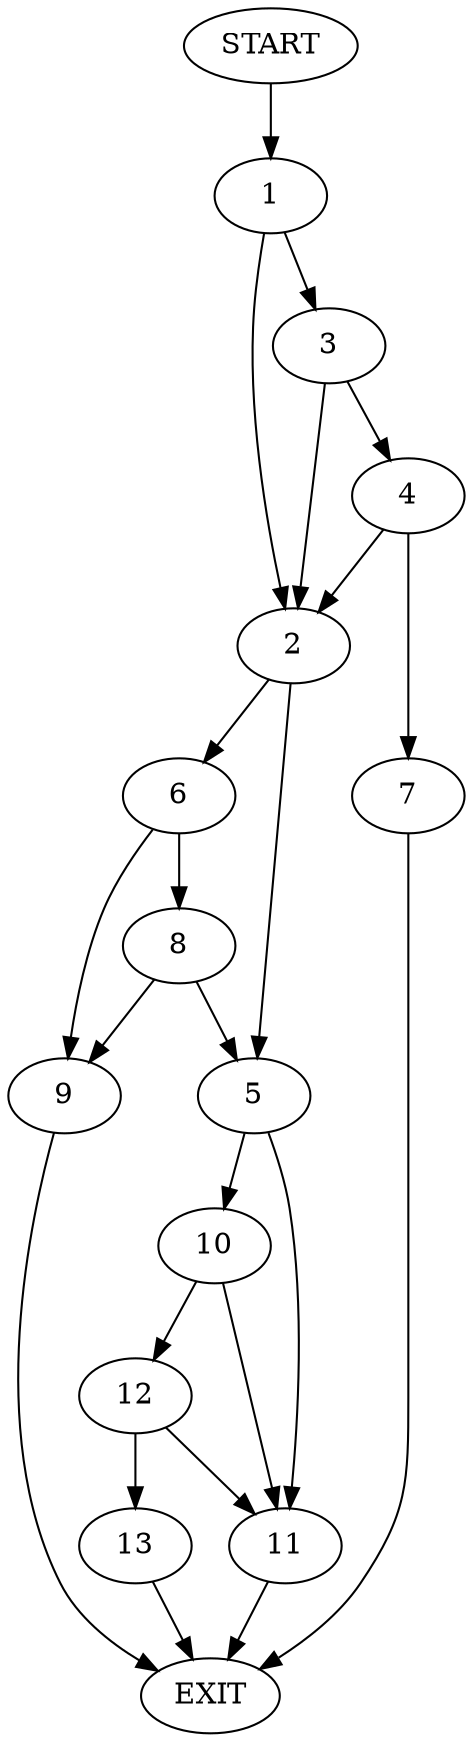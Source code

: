 digraph {
0 [label="START"]
14 [label="EXIT"]
0 -> 1
1 -> 2
1 -> 3
3 -> 4
3 -> 2
2 -> 5
2 -> 6
4 -> 7
4 -> 2
7 -> 14
6 -> 8
6 -> 9
5 -> 10
5 -> 11
8 -> 5
8 -> 9
9 -> 14
10 -> 12
10 -> 11
11 -> 14
12 -> 13
12 -> 11
13 -> 14
}
